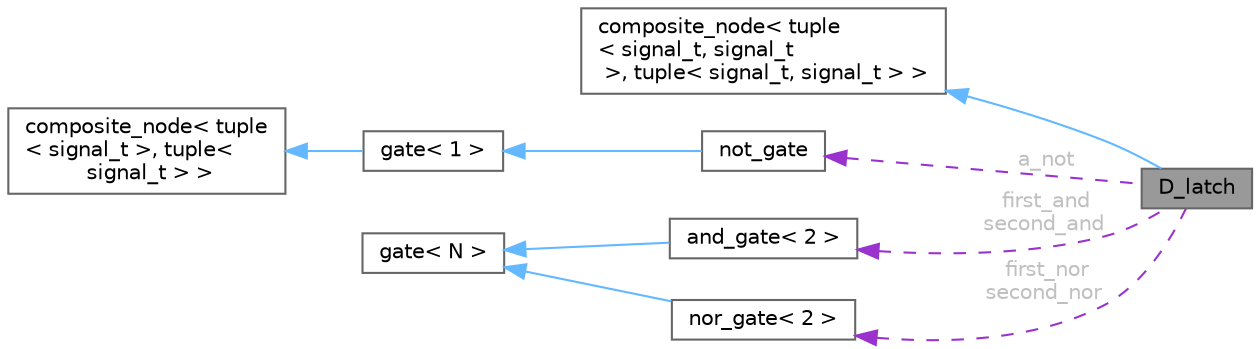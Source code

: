 digraph "D_latch"
{
 // LATEX_PDF_SIZE
  bgcolor="transparent";
  edge [fontname=Helvetica,fontsize=10,labelfontname=Helvetica,labelfontsize=10];
  node [fontname=Helvetica,fontsize=10,shape=box,height=0.2,width=0.4];
  rankdir="LR";
  Node1 [id="Node000001",label="D_latch",height=0.2,width=0.4,color="gray40", fillcolor="grey60", style="filled", fontcolor="black",tooltip=" "];
  Node2 -> Node1 [id="edge1_Node000001_Node000002",dir="back",color="steelblue1",style="solid",tooltip=" "];
  Node2 [id="Node000002",label="composite_node\< tuple\l\< signal_t, signal_t\l \>, tuple\< signal_t, signal_t \> \>",height=0.2,width=0.4,color="gray40", fillcolor="white", style="filled",tooltip=" "];
  Node3 -> Node1 [id="edge2_Node000001_Node000003",dir="back",color="darkorchid3",style="dashed",tooltip=" ",label=" a_not",fontcolor="grey" ];
  Node3 [id="Node000003",label="not_gate",height=0.2,width=0.4,color="gray40", fillcolor="white", style="filled",URL="$classnot__gate.html",tooltip=" "];
  Node4 -> Node3 [id="edge3_Node000003_Node000004",dir="back",color="steelblue1",style="solid",tooltip=" "];
  Node4 [id="Node000004",label="gate\< 1 \>",height=0.2,width=0.4,color="gray40", fillcolor="white", style="filled",URL="$classgate_3_011_01_4.html",tooltip=" "];
  Node5 -> Node4 [id="edge4_Node000004_Node000005",dir="back",color="steelblue1",style="solid",tooltip=" "];
  Node5 [id="Node000005",label="composite_node\< tuple\l\< signal_t \>, tuple\<\l signal_t \> \>",height=0.2,width=0.4,color="gray40", fillcolor="white", style="filled",tooltip=" "];
  Node6 -> Node1 [id="edge5_Node000001_Node000006",dir="back",color="darkorchid3",style="dashed",tooltip=" ",label=" first_and\nsecond_and",fontcolor="grey" ];
  Node6 [id="Node000006",label="and_gate\< 2 \>",height=0.2,width=0.4,color="gray40", fillcolor="white", style="filled",URL="$classand__gate.html",tooltip=" "];
  Node7 -> Node6 [id="edge6_Node000006_Node000007",dir="back",color="steelblue1",style="solid",tooltip=" "];
  Node7 [id="Node000007",label="gate\< N \>",height=0.2,width=0.4,color="gray40", fillcolor="white", style="filled",URL="$classgate.html",tooltip=" "];
  Node8 -> Node1 [id="edge7_Node000001_Node000008",dir="back",color="darkorchid3",style="dashed",tooltip=" ",label=" first_nor\nsecond_nor",fontcolor="grey" ];
  Node8 [id="Node000008",label="nor_gate\< 2 \>",height=0.2,width=0.4,color="gray40", fillcolor="white", style="filled",URL="$classnor__gate.html",tooltip=" "];
  Node7 -> Node8 [id="edge8_Node000008_Node000007",dir="back",color="steelblue1",style="solid",tooltip=" "];
}

